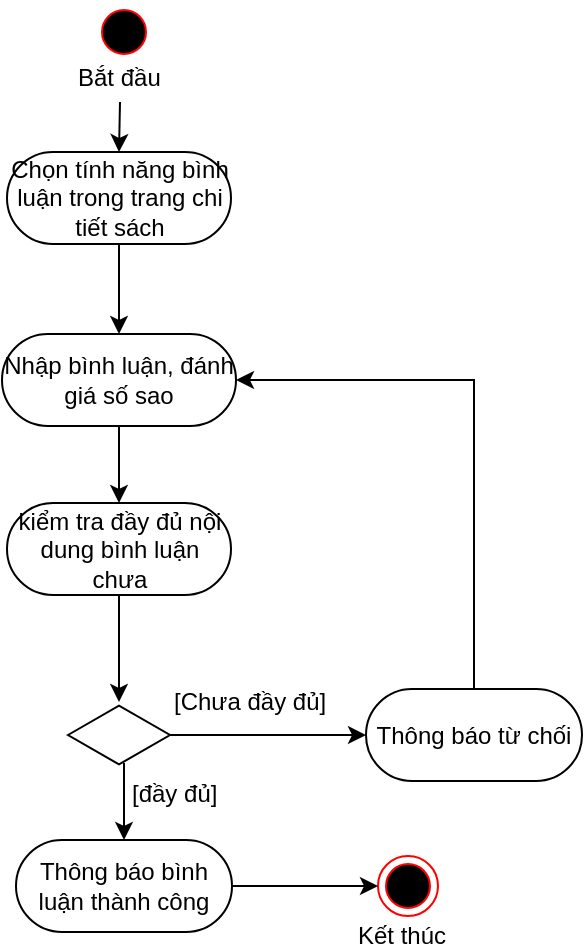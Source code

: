 <mxfile version="10.7.5" type="device"><diagram id="7u_opaTjQhs1QAggwQtf" name="Page-1"><mxGraphModel dx="1064" dy="896" grid="0" gridSize="10" guides="1" tooltips="1" connect="1" arrows="1" fold="1" page="0" pageScale="1" pageWidth="850" pageHeight="1100" math="0" shadow="0"><root><mxCell id="0"/><mxCell id="1" parent="0"/><mxCell id="LmLbKD-bhzsmCw5SFJ6z-1" value="băt" style="ellipse;html=1;shape=startState;fillColor=#000000;strokeColor=#ff0000;" vertex="1" parent="1"><mxGeometry x="322" y="-60" width="30" height="30" as="geometry"/></mxCell><mxCell id="LmLbKD-bhzsmCw5SFJ6z-3" value="" style="ellipse;html=1;shape=endState;fillColor=#000000;strokeColor=#ff0000;" vertex="1" parent="1"><mxGeometry x="464" y="367" width="30" height="30" as="geometry"/></mxCell><mxCell id="LmLbKD-bhzsmCw5SFJ6z-14" style="edgeStyle=orthogonalEdgeStyle;rounded=0;orthogonalLoop=1;jettySize=auto;html=1;entryX=0.5;entryY=0;entryDx=0;entryDy=0;" edge="1" parent="1" source="LmLbKD-bhzsmCw5SFJ6z-7" target="LmLbKD-bhzsmCw5SFJ6z-11"><mxGeometry relative="1" as="geometry"><mxPoint x="333" y="135" as="targetPoint"/></mxGeometry></mxCell><mxCell id="LmLbKD-bhzsmCw5SFJ6z-7" value="Chọn tính năng bình luận trong trang chi tiết sách" style="rounded=1;whiteSpace=wrap;html=1;arcSize=50;" vertex="1" parent="1"><mxGeometry x="278.5" y="15" width="112" height="46" as="geometry"/></mxCell><mxCell id="LmLbKD-bhzsmCw5SFJ6z-24" style="edgeStyle=orthogonalEdgeStyle;rounded=0;orthogonalLoop=1;jettySize=auto;html=1;entryX=0.5;entryY=0;entryDx=0;entryDy=0;" edge="1" parent="1" target="LmLbKD-bhzsmCw5SFJ6z-23"><mxGeometry relative="1" as="geometry"><mxPoint x="337" y="320.5" as="sourcePoint"/></mxGeometry></mxCell><mxCell id="LmLbKD-bhzsmCw5SFJ6z-61" style="edgeStyle=orthogonalEdgeStyle;rounded=0;orthogonalLoop=1;jettySize=auto;html=1;entryX=0.5;entryY=0;entryDx=0;entryDy=0;" edge="1" parent="1" source="LmLbKD-bhzsmCw5SFJ6z-11" target="LmLbKD-bhzsmCw5SFJ6z-60"><mxGeometry relative="1" as="geometry"><mxPoint x="335" y="209" as="targetPoint"/></mxGeometry></mxCell><mxCell id="LmLbKD-bhzsmCw5SFJ6z-11" value="Nhập bình luận, đánh giá số sao" style="rounded=1;whiteSpace=wrap;html=1;arcSize=50;" vertex="1" parent="1"><mxGeometry x="276" y="106" width="117" height="46" as="geometry"/></mxCell><mxCell id="LmLbKD-bhzsmCw5SFJ6z-91" style="edgeStyle=orthogonalEdgeStyle;rounded=0;orthogonalLoop=1;jettySize=auto;html=1;entryX=0;entryY=0.5;entryDx=0;entryDy=0;" edge="1" parent="1" source="LmLbKD-bhzsmCw5SFJ6z-23" target="LmLbKD-bhzsmCw5SFJ6z-3"><mxGeometry relative="1" as="geometry"/></mxCell><mxCell id="LmLbKD-bhzsmCw5SFJ6z-23" value="Thông báo bình luận thành công" style="rounded=1;whiteSpace=wrap;html=1;arcSize=50;" vertex="1" parent="1"><mxGeometry x="283" y="359" width="108" height="46" as="geometry"/></mxCell><mxCell id="LmLbKD-bhzsmCw5SFJ6z-29" value="Bắt đầu" style="text;html=1;resizable=0;points=[];autosize=1;align=left;verticalAlign=top;spacingTop=-4;" vertex="1" parent="1"><mxGeometry x="311.5" y="-32" width="51" height="14" as="geometry"/></mxCell><mxCell id="LmLbKD-bhzsmCw5SFJ6z-30" value="" style="endArrow=classic;html=1;entryX=0.5;entryY=0;entryDx=0;entryDy=0;" edge="1" parent="1" target="LmLbKD-bhzsmCw5SFJ6z-7"><mxGeometry width="50" height="50" relative="1" as="geometry"><mxPoint x="335" y="-10" as="sourcePoint"/><mxPoint x="474" y="-159" as="targetPoint"/></mxGeometry></mxCell><mxCell id="LmLbKD-bhzsmCw5SFJ6z-31" value="Kết thúc" style="text;html=1;resizable=0;points=[];autosize=1;align=left;verticalAlign=top;spacingTop=-4;" vertex="1" parent="1"><mxGeometry x="452" y="397" width="54" height="14" as="geometry"/></mxCell><mxCell id="LmLbKD-bhzsmCw5SFJ6z-62" style="edgeStyle=orthogonalEdgeStyle;rounded=0;orthogonalLoop=1;jettySize=auto;html=1;" edge="1" parent="1" source="LmLbKD-bhzsmCw5SFJ6z-60"><mxGeometry relative="1" as="geometry"><mxPoint x="334.5" y="290" as="targetPoint"/></mxGeometry></mxCell><mxCell id="LmLbKD-bhzsmCw5SFJ6z-60" value="kiểm tra đầy đủ nội dung bình luận chưa" style="rounded=1;whiteSpace=wrap;html=1;arcSize=50;" vertex="1" parent="1"><mxGeometry x="278.5" y="190.5" width="112" height="46" as="geometry"/></mxCell><mxCell id="LmLbKD-bhzsmCw5SFJ6z-67" value="[đầy đủ]" style="text;html=1;resizable=0;points=[];autosize=1;align=left;verticalAlign=top;spacingTop=-4;" vertex="1" parent="1"><mxGeometry x="338.5" y="326" width="53" height="14" as="geometry"/></mxCell><mxCell id="LmLbKD-bhzsmCw5SFJ6z-89" style="edgeStyle=orthogonalEdgeStyle;rounded=0;orthogonalLoop=1;jettySize=auto;html=1;entryX=1;entryY=0.5;entryDx=0;entryDy=0;" edge="1" parent="1" source="LmLbKD-bhzsmCw5SFJ6z-69" target="LmLbKD-bhzsmCw5SFJ6z-11"><mxGeometry relative="1" as="geometry"><Array as="points"><mxPoint x="512" y="129"/></Array></mxGeometry></mxCell><mxCell id="LmLbKD-bhzsmCw5SFJ6z-69" value="Thông báo từ chối" style="rounded=1;whiteSpace=wrap;html=1;arcSize=50;" vertex="1" parent="1"><mxGeometry x="458" y="283.5" width="108" height="46" as="geometry"/></mxCell><mxCell id="LmLbKD-bhzsmCw5SFJ6z-88" style="edgeStyle=orthogonalEdgeStyle;rounded=0;orthogonalLoop=1;jettySize=auto;html=1;entryX=0;entryY=0.5;entryDx=0;entryDy=0;" edge="1" parent="1" source="LmLbKD-bhzsmCw5SFJ6z-87" target="LmLbKD-bhzsmCw5SFJ6z-69"><mxGeometry relative="1" as="geometry"/></mxCell><mxCell id="LmLbKD-bhzsmCw5SFJ6z-87" value="" style="html=1;whiteSpace=wrap;aspect=fixed;shape=isoRectangle;" vertex="1" parent="1"><mxGeometry x="309" y="291" width="51" height="31" as="geometry"/></mxCell><mxCell id="LmLbKD-bhzsmCw5SFJ6z-90" value="[Chưa đầy đủ]" style="text;html=1;resizable=0;points=[];autosize=1;align=left;verticalAlign=top;spacingTop=-4;" vertex="1" parent="1"><mxGeometry x="360" y="280" width="86" height="14" as="geometry"/></mxCell></root></mxGraphModel></diagram></mxfile>